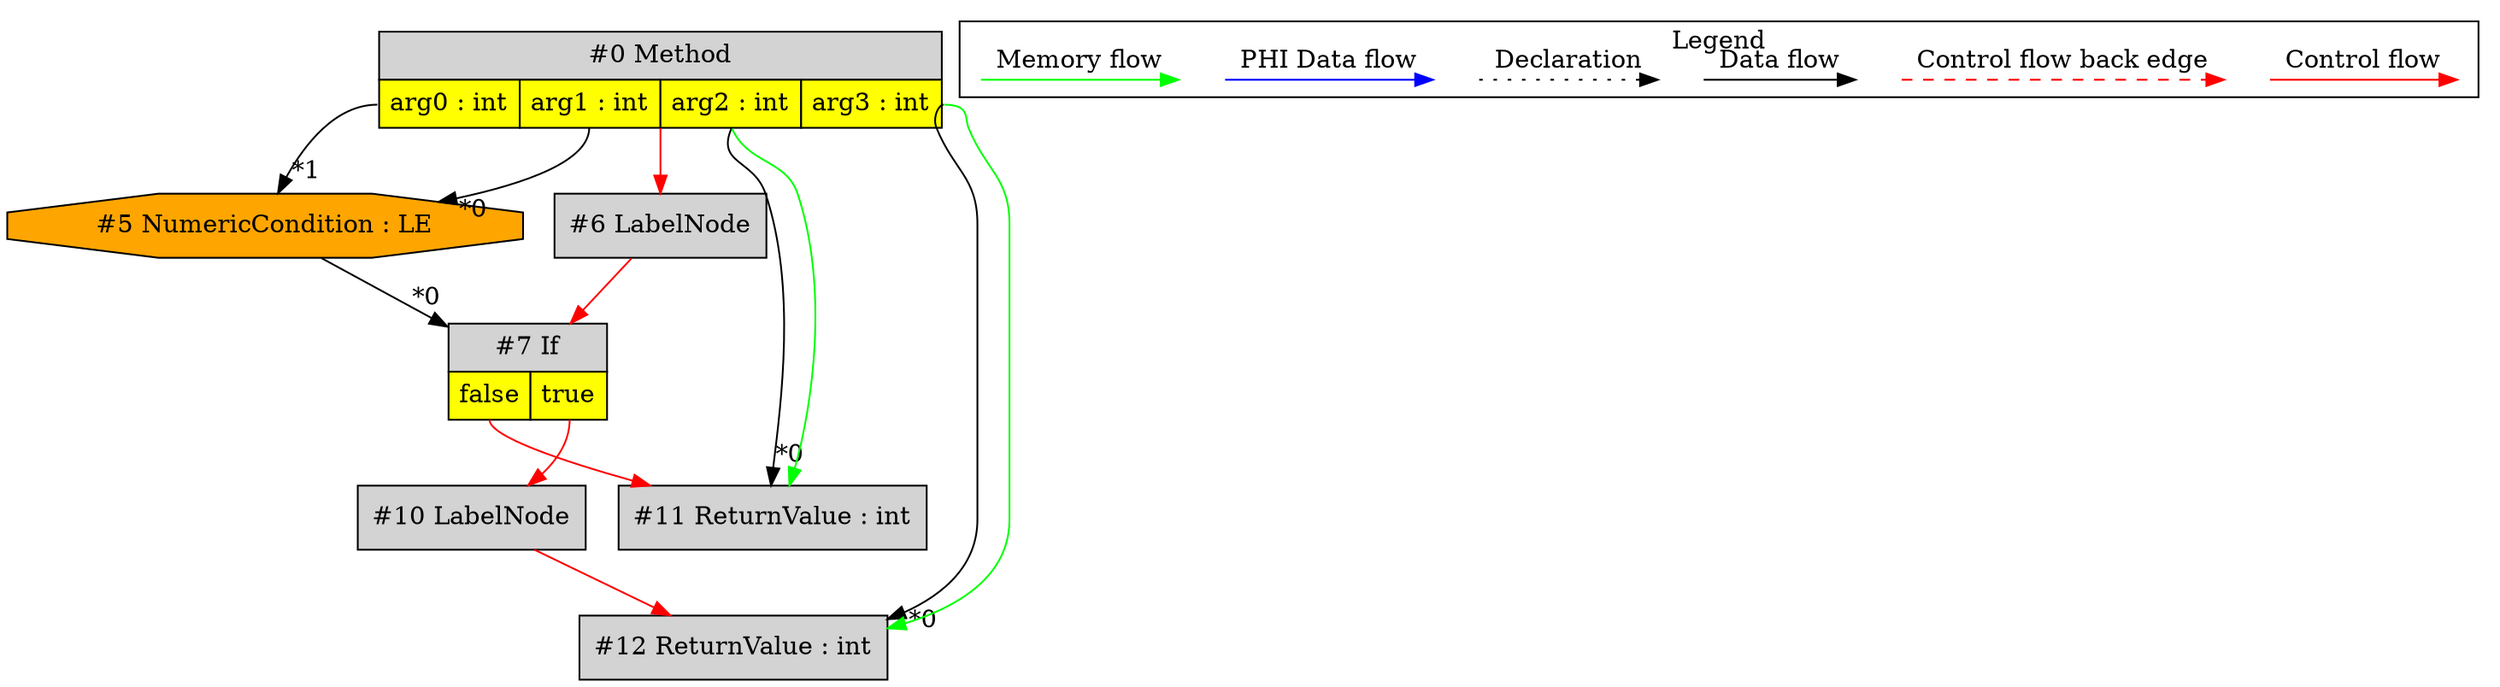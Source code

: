 digraph {
 node0[margin="0", label=<<table border="0" cellborder="1" cellspacing="0" cellpadding="5"><tr><td colspan="4">#0 Method</td></tr><tr><td port="prj3" bgcolor="yellow">arg0 : int</td><td port="prj4" bgcolor="yellow">arg1 : int</td><td port="prj1" bgcolor="yellow">arg2 : int</td><td port="prj2" bgcolor="yellow">arg3 : int</td></tr></table>>,shape=none, fillcolor=lightgrey, style=filled];
 node5[label="#5 NumericCondition : LE",shape=octagon, fillcolor=orange, style=filled];
 node0:prj4 -> node5[headlabel="*0", labeldistance=2];
 node0:prj3 -> node5[headlabel="*1", labeldistance=2];
 node7[margin="0", label=<<table border="0" cellborder="1" cellspacing="0" cellpadding="5"><tr><td colspan="2">#7 If</td></tr><tr><td port="prj8" bgcolor="yellow">false</td><td port="prj9" bgcolor="yellow">true</td></tr></table>>,shape=none, fillcolor=lightgrey, style=filled];
 node5 -> node7[headlabel="*0", labeldistance=2];
 node6 -> node7[labeldistance=2, color=red, fontcolor=red];
 node6[label="#6 LabelNode",shape=box, fillcolor=lightgrey, style=filled];
 node0 -> node6[labeldistance=2, color=red, fontcolor=red];
 node10[label="#10 LabelNode",shape=box, fillcolor=lightgrey, style=filled];
 node7:prj9 -> node10[labeldistance=2, color=red, fontcolor=red];
 node12[label="#12 ReturnValue : int",shape=box, fillcolor=lightgrey, style=filled];
 node0:prj2 -> node12[headlabel="*0", labeldistance=2];
 node10 -> node12[labeldistance=2, color=red, fontcolor=red];
 node0 -> node12[labeldistance=2, color=green, constraint=false];
 node11[label="#11 ReturnValue : int",shape=box, fillcolor=lightgrey, style=filled];
 node0:prj1 -> node11[headlabel="*0", labeldistance=2];
 node7:prj8 -> node11[labeldistance=2, color=red, fontcolor=red];
 node0 -> node11[labeldistance=2, color=green, constraint=false];
 subgraph cluster_000 {
  label = "Legend";
  node [shape=point]
  {
   rank=same;
   c0 [style = invis];
   c1 [style = invis];
   c2 [style = invis];
   c3 [style = invis];
   d0 [style = invis];
   d1 [style = invis];
   d2 [style = invis];
   d3 [style = invis];
   d4 [style = invis];
   d5 [style = invis];
   d6 [style = invis];
   d7 [style = invis];
  }
  c0 -> c1 [label="Control flow", style=solid, color=red]
  c2 -> c3 [label="Control flow back edge", style=dashed, color=red]
  d0 -> d1 [label="Data flow"]
  d2 -> d3 [label="Declaration", style=dotted]
  d4 -> d5 [label="PHI Data flow", color=blue]
  d6 -> d7 [label="Memory flow", color=green]
 }

}
